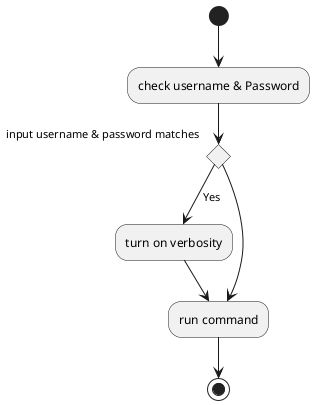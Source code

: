 @startuml
(*)  --> "check username & Password"
If "input username & password matches" then
--> [Yes] "turn on verbosity"
--> "run command"
else
--> "run command"
Endif
-->(*)
@enduml
